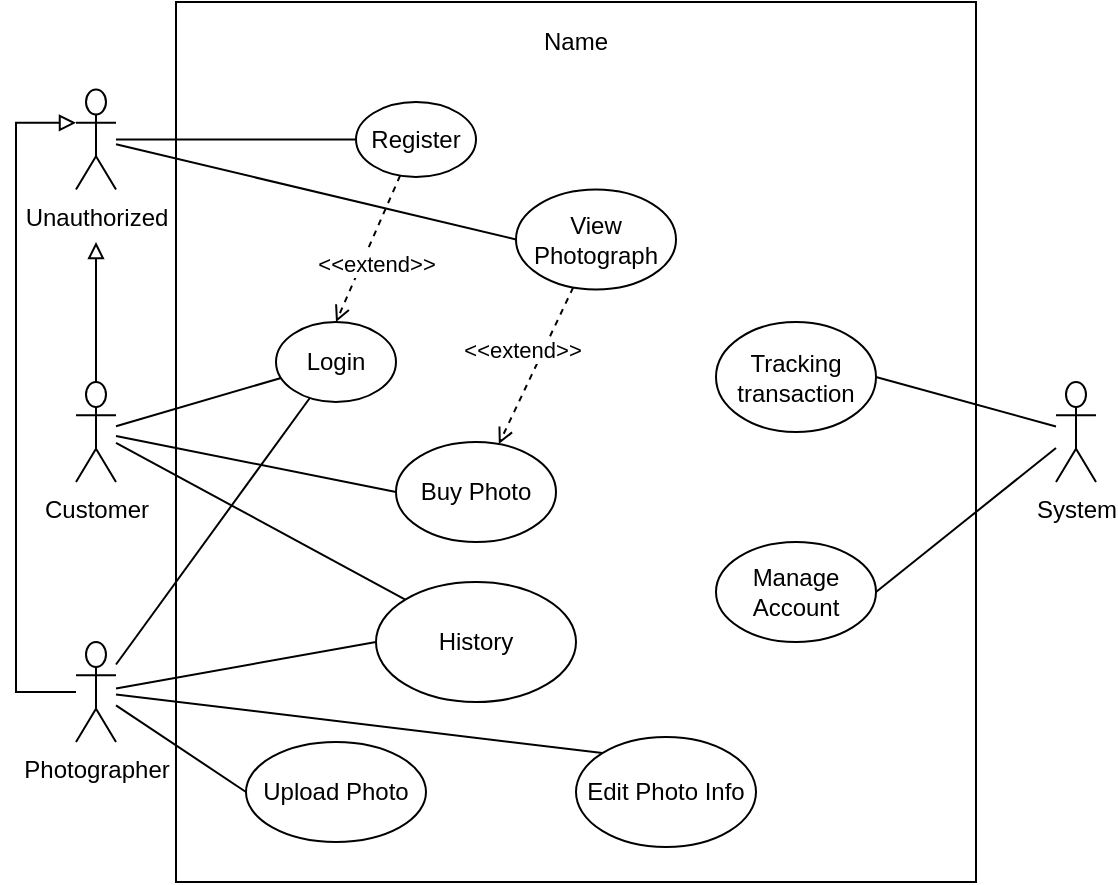 <mxfile version="13.1.3" type="device"><diagram id="4bKnEIDmTzF2Y5TguSWz" name="Page-1"><mxGraphModel dx="865" dy="436" grid="1" gridSize="10" guides="1" tooltips="1" connect="1" arrows="1" fold="1" page="1" pageScale="1" pageWidth="827" pageHeight="1169" math="0" shadow="0"><root><mxCell id="0"/><mxCell id="1" parent="0"/><mxCell id="1HVBlO2OWe-2cKRQwrcg-1" value="" style="rounded=0;whiteSpace=wrap;html=1;" vertex="1" parent="1"><mxGeometry x="180" y="80" width="400" height="440" as="geometry"/></mxCell><mxCell id="1HVBlO2OWe-2cKRQwrcg-2" value="Name" style="text;html=1;strokeColor=none;fillColor=none;align=center;verticalAlign=middle;whiteSpace=wrap;rounded=0;" vertex="1" parent="1"><mxGeometry x="360" y="90" width="40" height="20" as="geometry"/></mxCell><mxCell id="1HVBlO2OWe-2cKRQwrcg-12" style="rounded=0;orthogonalLoop=1;jettySize=auto;html=1;endArrow=none;endFill=0;" edge="1" parent="1" source="1HVBlO2OWe-2cKRQwrcg-3" target="1HVBlO2OWe-2cKRQwrcg-9"><mxGeometry relative="1" as="geometry"/></mxCell><mxCell id="1HVBlO2OWe-2cKRQwrcg-13" style="rounded=0;orthogonalLoop=1;jettySize=auto;html=1;entryX=0;entryY=0.5;entryDx=0;entryDy=0;endArrow=none;endFill=0;" edge="1" parent="1" source="1HVBlO2OWe-2cKRQwrcg-3" target="1HVBlO2OWe-2cKRQwrcg-10"><mxGeometry relative="1" as="geometry"/></mxCell><mxCell id="1HVBlO2OWe-2cKRQwrcg-3" value="Unauthorized" style="shape=umlActor;verticalLabelPosition=bottom;labelBackgroundColor=#ffffff;verticalAlign=top;html=1;outlineConnect=0;" vertex="1" parent="1"><mxGeometry x="130" y="123.75" width="20" height="50" as="geometry"/></mxCell><mxCell id="1HVBlO2OWe-2cKRQwrcg-18" style="rounded=0;orthogonalLoop=1;jettySize=auto;html=1;entryX=0.5;entryY=0;entryDx=0;entryDy=0;endArrow=open;endFill=0;dashed=1;" edge="1" parent="1" source="1HVBlO2OWe-2cKRQwrcg-9" target="1HVBlO2OWe-2cKRQwrcg-16"><mxGeometry relative="1" as="geometry"/></mxCell><mxCell id="1HVBlO2OWe-2cKRQwrcg-19" value="&amp;lt;&amp;lt;extend&amp;gt;&amp;gt;" style="edgeLabel;html=1;align=center;verticalAlign=middle;resizable=0;points=[];" vertex="1" connectable="0" parent="1HVBlO2OWe-2cKRQwrcg-18"><mxGeometry x="-0.229" y="1" relative="1" as="geometry"><mxPoint x="-1" y="14.87" as="offset"/></mxGeometry></mxCell><mxCell id="1HVBlO2OWe-2cKRQwrcg-9" value="Register" style="ellipse;whiteSpace=wrap;html=1;" vertex="1" parent="1"><mxGeometry x="270" y="130" width="60" height="37.5" as="geometry"/></mxCell><mxCell id="1HVBlO2OWe-2cKRQwrcg-22" style="rounded=0;orthogonalLoop=1;jettySize=auto;html=1;endArrow=open;endFill=0;dashed=1;" edge="1" parent="1" source="1HVBlO2OWe-2cKRQwrcg-10" target="1HVBlO2OWe-2cKRQwrcg-20"><mxGeometry relative="1" as="geometry"/></mxCell><mxCell id="1HVBlO2OWe-2cKRQwrcg-23" value="&amp;lt;&amp;lt;extend&amp;gt;&amp;gt;" style="edgeLabel;html=1;align=center;verticalAlign=middle;resizable=0;points=[];" vertex="1" connectable="0" parent="1HVBlO2OWe-2cKRQwrcg-22"><mxGeometry x="0.359" y="1" relative="1" as="geometry"><mxPoint x="-1" y="-23.06" as="offset"/></mxGeometry></mxCell><mxCell id="1HVBlO2OWe-2cKRQwrcg-10" value="View Photograph" style="ellipse;whiteSpace=wrap;html=1;" vertex="1" parent="1"><mxGeometry x="350" y="173.75" width="80" height="50" as="geometry"/></mxCell><mxCell id="1HVBlO2OWe-2cKRQwrcg-15" style="edgeStyle=orthogonalEdgeStyle;rounded=0;orthogonalLoop=1;jettySize=auto;html=1;endArrow=block;endFill=0;" edge="1" parent="1" source="1HVBlO2OWe-2cKRQwrcg-14"><mxGeometry relative="1" as="geometry"><mxPoint x="140.0" y="200" as="targetPoint"/></mxGeometry></mxCell><mxCell id="1HVBlO2OWe-2cKRQwrcg-17" style="rounded=0;orthogonalLoop=1;jettySize=auto;html=1;endArrow=none;endFill=0;" edge="1" parent="1" source="1HVBlO2OWe-2cKRQwrcg-14" target="1HVBlO2OWe-2cKRQwrcg-16"><mxGeometry relative="1" as="geometry"/></mxCell><mxCell id="1HVBlO2OWe-2cKRQwrcg-21" style="rounded=0;orthogonalLoop=1;jettySize=auto;html=1;entryX=0;entryY=0.5;entryDx=0;entryDy=0;endArrow=none;endFill=0;" edge="1" parent="1" source="1HVBlO2OWe-2cKRQwrcg-14" target="1HVBlO2OWe-2cKRQwrcg-20"><mxGeometry relative="1" as="geometry"/></mxCell><mxCell id="1HVBlO2OWe-2cKRQwrcg-47" style="edgeStyle=none;rounded=0;orthogonalLoop=1;jettySize=auto;html=1;entryX=0;entryY=0;entryDx=0;entryDy=0;endArrow=none;endFill=0;" edge="1" parent="1" source="1HVBlO2OWe-2cKRQwrcg-14" target="1HVBlO2OWe-2cKRQwrcg-45"><mxGeometry relative="1" as="geometry"/></mxCell><mxCell id="1HVBlO2OWe-2cKRQwrcg-14" value="Customer" style="shape=umlActor;verticalLabelPosition=bottom;labelBackgroundColor=#ffffff;verticalAlign=top;html=1;outlineConnect=0;" vertex="1" parent="1"><mxGeometry x="130" y="270" width="20" height="50" as="geometry"/></mxCell><mxCell id="1HVBlO2OWe-2cKRQwrcg-16" value="Login" style="ellipse;whiteSpace=wrap;html=1;" vertex="1" parent="1"><mxGeometry x="230" y="240" width="60" height="40" as="geometry"/></mxCell><mxCell id="1HVBlO2OWe-2cKRQwrcg-20" value="Buy Photo" style="ellipse;whiteSpace=wrap;html=1;" vertex="1" parent="1"><mxGeometry x="290" y="300" width="80" height="50" as="geometry"/></mxCell><mxCell id="1HVBlO2OWe-2cKRQwrcg-33" style="edgeStyle=orthogonalEdgeStyle;rounded=0;orthogonalLoop=1;jettySize=auto;html=1;entryX=0;entryY=0.333;entryDx=0;entryDy=0;entryPerimeter=0;endArrow=block;endFill=0;" edge="1" parent="1" source="1HVBlO2OWe-2cKRQwrcg-30" target="1HVBlO2OWe-2cKRQwrcg-3"><mxGeometry relative="1" as="geometry"><Array as="points"><mxPoint x="100" y="425"/><mxPoint x="100" y="140"/></Array></mxGeometry></mxCell><mxCell id="1HVBlO2OWe-2cKRQwrcg-34" style="rounded=0;orthogonalLoop=1;jettySize=auto;html=1;endArrow=none;endFill=0;" edge="1" parent="1" source="1HVBlO2OWe-2cKRQwrcg-30" target="1HVBlO2OWe-2cKRQwrcg-16"><mxGeometry relative="1" as="geometry"/></mxCell><mxCell id="1HVBlO2OWe-2cKRQwrcg-36" style="rounded=0;orthogonalLoop=1;jettySize=auto;html=1;entryX=0;entryY=0.5;entryDx=0;entryDy=0;endArrow=none;endFill=0;" edge="1" parent="1" source="1HVBlO2OWe-2cKRQwrcg-30" target="1HVBlO2OWe-2cKRQwrcg-35"><mxGeometry relative="1" as="geometry"/></mxCell><mxCell id="1HVBlO2OWe-2cKRQwrcg-38" style="rounded=0;orthogonalLoop=1;jettySize=auto;html=1;entryX=0;entryY=0;entryDx=0;entryDy=0;endArrow=none;endFill=0;" edge="1" parent="1" source="1HVBlO2OWe-2cKRQwrcg-30" target="1HVBlO2OWe-2cKRQwrcg-37"><mxGeometry relative="1" as="geometry"/></mxCell><mxCell id="1HVBlO2OWe-2cKRQwrcg-46" style="edgeStyle=none;rounded=0;orthogonalLoop=1;jettySize=auto;html=1;entryX=0;entryY=0.5;entryDx=0;entryDy=0;endArrow=none;endFill=0;" edge="1" parent="1" source="1HVBlO2OWe-2cKRQwrcg-30" target="1HVBlO2OWe-2cKRQwrcg-45"><mxGeometry relative="1" as="geometry"/></mxCell><mxCell id="1HVBlO2OWe-2cKRQwrcg-30" value="Photographer" style="shape=umlActor;verticalLabelPosition=bottom;labelBackgroundColor=#ffffff;verticalAlign=top;html=1;outlineConnect=0;" vertex="1" parent="1"><mxGeometry x="130" y="400" width="20" height="50" as="geometry"/></mxCell><mxCell id="1HVBlO2OWe-2cKRQwrcg-35" value="Upload Photo" style="ellipse;whiteSpace=wrap;html=1;" vertex="1" parent="1"><mxGeometry x="215" y="450" width="90" height="50" as="geometry"/></mxCell><mxCell id="1HVBlO2OWe-2cKRQwrcg-37" value="Edit Photo Info" style="ellipse;whiteSpace=wrap;html=1;" vertex="1" parent="1"><mxGeometry x="380" y="447.5" width="90" height="55" as="geometry"/></mxCell><mxCell id="1HVBlO2OWe-2cKRQwrcg-43" style="edgeStyle=none;rounded=0;orthogonalLoop=1;jettySize=auto;html=1;entryX=1;entryY=0.5;entryDx=0;entryDy=0;endArrow=none;endFill=0;" edge="1" parent="1" source="1HVBlO2OWe-2cKRQwrcg-39" target="1HVBlO2OWe-2cKRQwrcg-40"><mxGeometry relative="1" as="geometry"/></mxCell><mxCell id="1HVBlO2OWe-2cKRQwrcg-44" style="edgeStyle=none;rounded=0;orthogonalLoop=1;jettySize=auto;html=1;entryX=1;entryY=0.5;entryDx=0;entryDy=0;endArrow=none;endFill=0;" edge="1" parent="1" source="1HVBlO2OWe-2cKRQwrcg-39" target="1HVBlO2OWe-2cKRQwrcg-42"><mxGeometry relative="1" as="geometry"/></mxCell><mxCell id="1HVBlO2OWe-2cKRQwrcg-39" value="System" style="shape=umlActor;verticalLabelPosition=bottom;labelBackgroundColor=#ffffff;verticalAlign=top;html=1;outlineConnect=0;" vertex="1" parent="1"><mxGeometry x="620" y="270" width="20" height="50" as="geometry"/></mxCell><mxCell id="1HVBlO2OWe-2cKRQwrcg-40" value="Tracking transaction" style="ellipse;whiteSpace=wrap;html=1;" vertex="1" parent="1"><mxGeometry x="450" y="240" width="80" height="55" as="geometry"/></mxCell><mxCell id="1HVBlO2OWe-2cKRQwrcg-42" value="Manage Account" style="ellipse;whiteSpace=wrap;html=1;" vertex="1" parent="1"><mxGeometry x="450" y="350" width="80" height="50" as="geometry"/></mxCell><mxCell id="1HVBlO2OWe-2cKRQwrcg-45" value="History" style="ellipse;whiteSpace=wrap;html=1;" vertex="1" parent="1"><mxGeometry x="280" y="370" width="100" height="60" as="geometry"/></mxCell></root></mxGraphModel></diagram></mxfile>